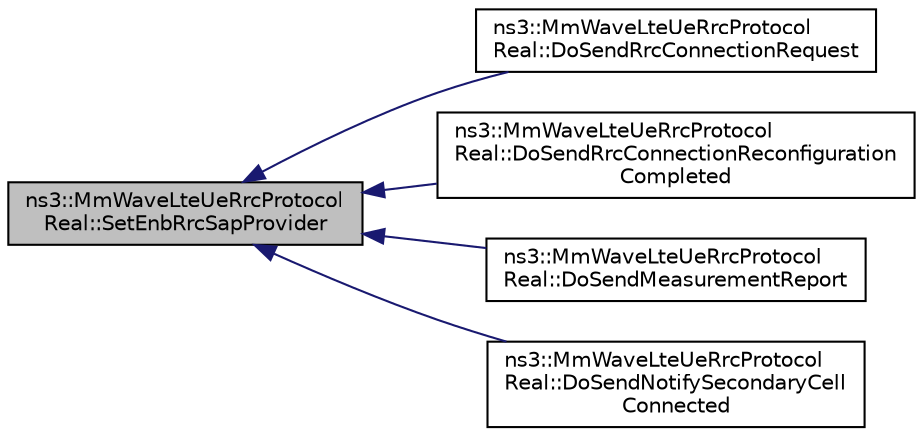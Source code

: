 digraph "ns3::MmWaveLteUeRrcProtocolReal::SetEnbRrcSapProvider"
{
  edge [fontname="Helvetica",fontsize="10",labelfontname="Helvetica",labelfontsize="10"];
  node [fontname="Helvetica",fontsize="10",shape=record];
  rankdir="LR";
  Node1 [label="ns3::MmWaveLteUeRrcProtocol\lReal::SetEnbRrcSapProvider",height=0.2,width=0.4,color="black", fillcolor="grey75", style="filled", fontcolor="black"];
  Node1 -> Node2 [dir="back",color="midnightblue",fontsize="10",style="solid"];
  Node2 [label="ns3::MmWaveLteUeRrcProtocol\lReal::DoSendRrcConnectionRequest",height=0.2,width=0.4,color="black", fillcolor="white", style="filled",URL="$df/d69/classns3_1_1MmWaveLteUeRrcProtocolReal.html#a02fda6186d43188464181236922ab8c8"];
  Node1 -> Node3 [dir="back",color="midnightblue",fontsize="10",style="solid"];
  Node3 [label="ns3::MmWaveLteUeRrcProtocol\lReal::DoSendRrcConnectionReconfiguration\lCompleted",height=0.2,width=0.4,color="black", fillcolor="white", style="filled",URL="$df/d69/classns3_1_1MmWaveLteUeRrcProtocolReal.html#aea3f08380821000ed2c5d6f94482bdd6"];
  Node1 -> Node4 [dir="back",color="midnightblue",fontsize="10",style="solid"];
  Node4 [label="ns3::MmWaveLteUeRrcProtocol\lReal::DoSendMeasurementReport",height=0.2,width=0.4,color="black", fillcolor="white", style="filled",URL="$df/d69/classns3_1_1MmWaveLteUeRrcProtocolReal.html#a6b106b803fabfb284ec0b20c01be0a40"];
  Node1 -> Node5 [dir="back",color="midnightblue",fontsize="10",style="solid"];
  Node5 [label="ns3::MmWaveLteUeRrcProtocol\lReal::DoSendNotifySecondaryCell\lConnected",height=0.2,width=0.4,color="black", fillcolor="white", style="filled",URL="$df/d69/classns3_1_1MmWaveLteUeRrcProtocolReal.html#a3867751da392f836f7deea034af22f2e"];
}
